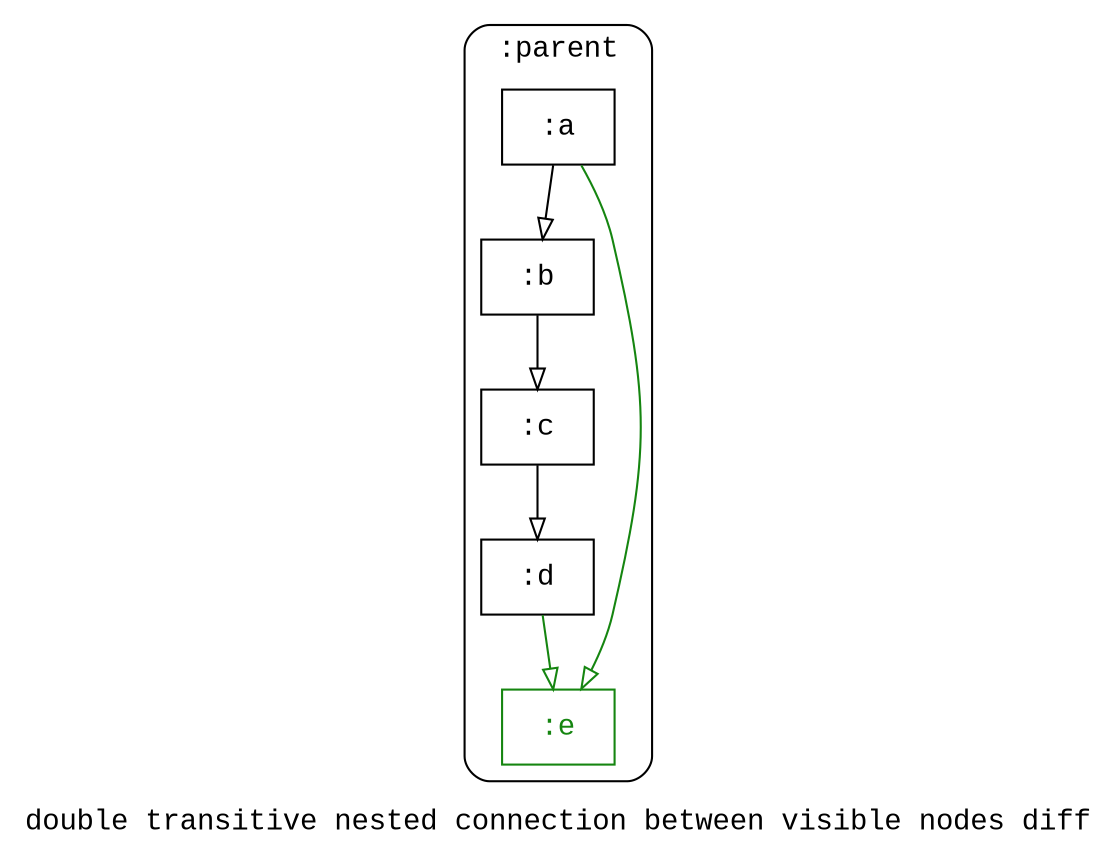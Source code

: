 digraph D {
    label="double transitive nested connection between visible nodes diff";
    tooltip="double transitive nested connection between visible nodes diff";
    bgcolor="#ffffff";
    fontcolor="#000000";
    fontname="Courier New";
    
    subgraph cluster_node1 { /* :parent */
        label=":parent";
        style="rounded";
        fontname="Courier New";
        color="#000000";
        fontcolor="#000000";
        tooltip=":parent";
        
        node2 [color="#000000",fontcolor="#000000",fontname="Courier New",shape="rectangle",tooltip=":parent:a",label=":a"]
        node3 [color="#000000",fontcolor="#000000",fontname="Courier New",shape="rectangle",tooltip=":parent:b",label=":b"]
        node4 [color="#000000",fontcolor="#000000",fontname="Courier New",shape="rectangle",tooltip=":parent:c",label=":c"]
        node5 [color="#000000",fontcolor="#000000",fontname="Courier New",shape="rectangle",tooltip=":parent:d",label=":d"]
        node6 [color="#158510",fontcolor="#158510",fontname="Courier New",shape="rectangle",tooltip=":parent:e",label=":e"]
    }
    
    node2 -> node3 [arrowhead="empty",color="#000000",tooltip=":parent:a\n   ->\n:parent:b",]
    node2 -> node6 [arrowhead="empty",color="#158510",tooltip=":parent:a\n   ->\n:parent:e",]
    node3 -> node4 [arrowhead="empty",color="#000000",tooltip=":parent:b\n   ->\n:parent:c",]
    node4 -> node5 [arrowhead="empty",color="#000000",tooltip=":parent:c\n   ->\n:parent:d",]
    node5 -> node6 [arrowhead="empty",color="#158510",tooltip=":parent:d\n   ->\n:parent:e",]
}
